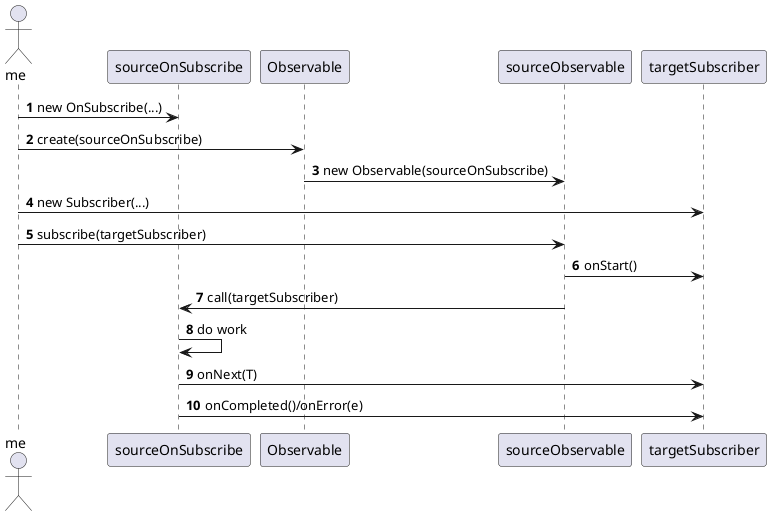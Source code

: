 
@startuml
autonumber
actor me
me -> sourceOnSubscribe : new OnSubscribe(...)
me -> Observable : create(sourceOnSubscribe)
Observable -> sourceObservable : new Observable(sourceOnSubscribe)
me -> targetSubscriber : new Subscriber(...)
me -> sourceObservable : subscribe(targetSubscriber)
sourceObservable -> targetSubscriber : onStart()
sourceObservable -> sourceOnSubscribe : call(targetSubscriber)
sourceOnSubscribe -> sourceOnSubscribe : do work
sourceOnSubscribe -> targetSubscriber : onNext(T)
sourceOnSubscribe -> targetSubscriber : onCompleted()/onError(e)

@enduml